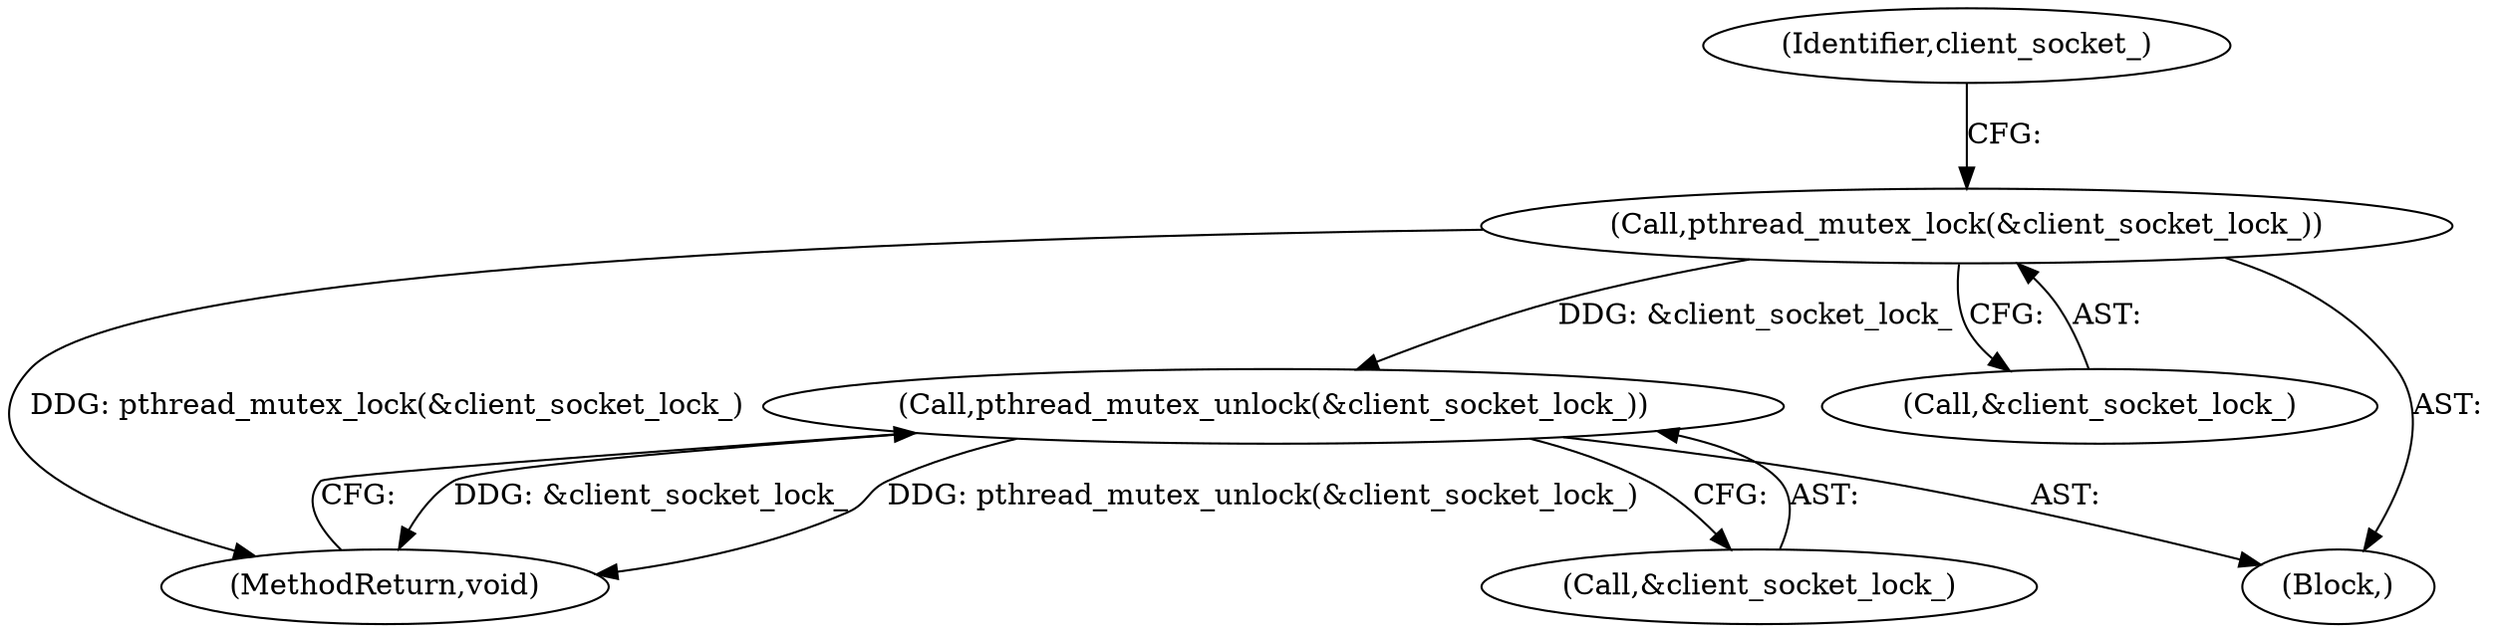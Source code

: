 digraph "0_Android_472271b153c5dc53c28beac55480a8d8434b2d5c_51@API" {
"1000106" [label="(Call,pthread_mutex_lock(&client_socket_lock_))"];
"1000133" [label="(Call,pthread_mutex_unlock(&client_socket_lock_))"];
"1000106" [label="(Call,pthread_mutex_lock(&client_socket_lock_))"];
"1000104" [label="(Block,)"];
"1000133" [label="(Call,pthread_mutex_unlock(&client_socket_lock_))"];
"1000107" [label="(Call,&client_socket_lock_)"];
"1000136" [label="(MethodReturn,void)"];
"1000134" [label="(Call,&client_socket_lock_)"];
"1000111" [label="(Identifier,client_socket_)"];
"1000106" -> "1000104"  [label="AST: "];
"1000106" -> "1000107"  [label="CFG: "];
"1000107" -> "1000106"  [label="AST: "];
"1000111" -> "1000106"  [label="CFG: "];
"1000106" -> "1000136"  [label="DDG: pthread_mutex_lock(&client_socket_lock_)"];
"1000106" -> "1000133"  [label="DDG: &client_socket_lock_"];
"1000133" -> "1000104"  [label="AST: "];
"1000133" -> "1000134"  [label="CFG: "];
"1000134" -> "1000133"  [label="AST: "];
"1000136" -> "1000133"  [label="CFG: "];
"1000133" -> "1000136"  [label="DDG: &client_socket_lock_"];
"1000133" -> "1000136"  [label="DDG: pthread_mutex_unlock(&client_socket_lock_)"];
}
